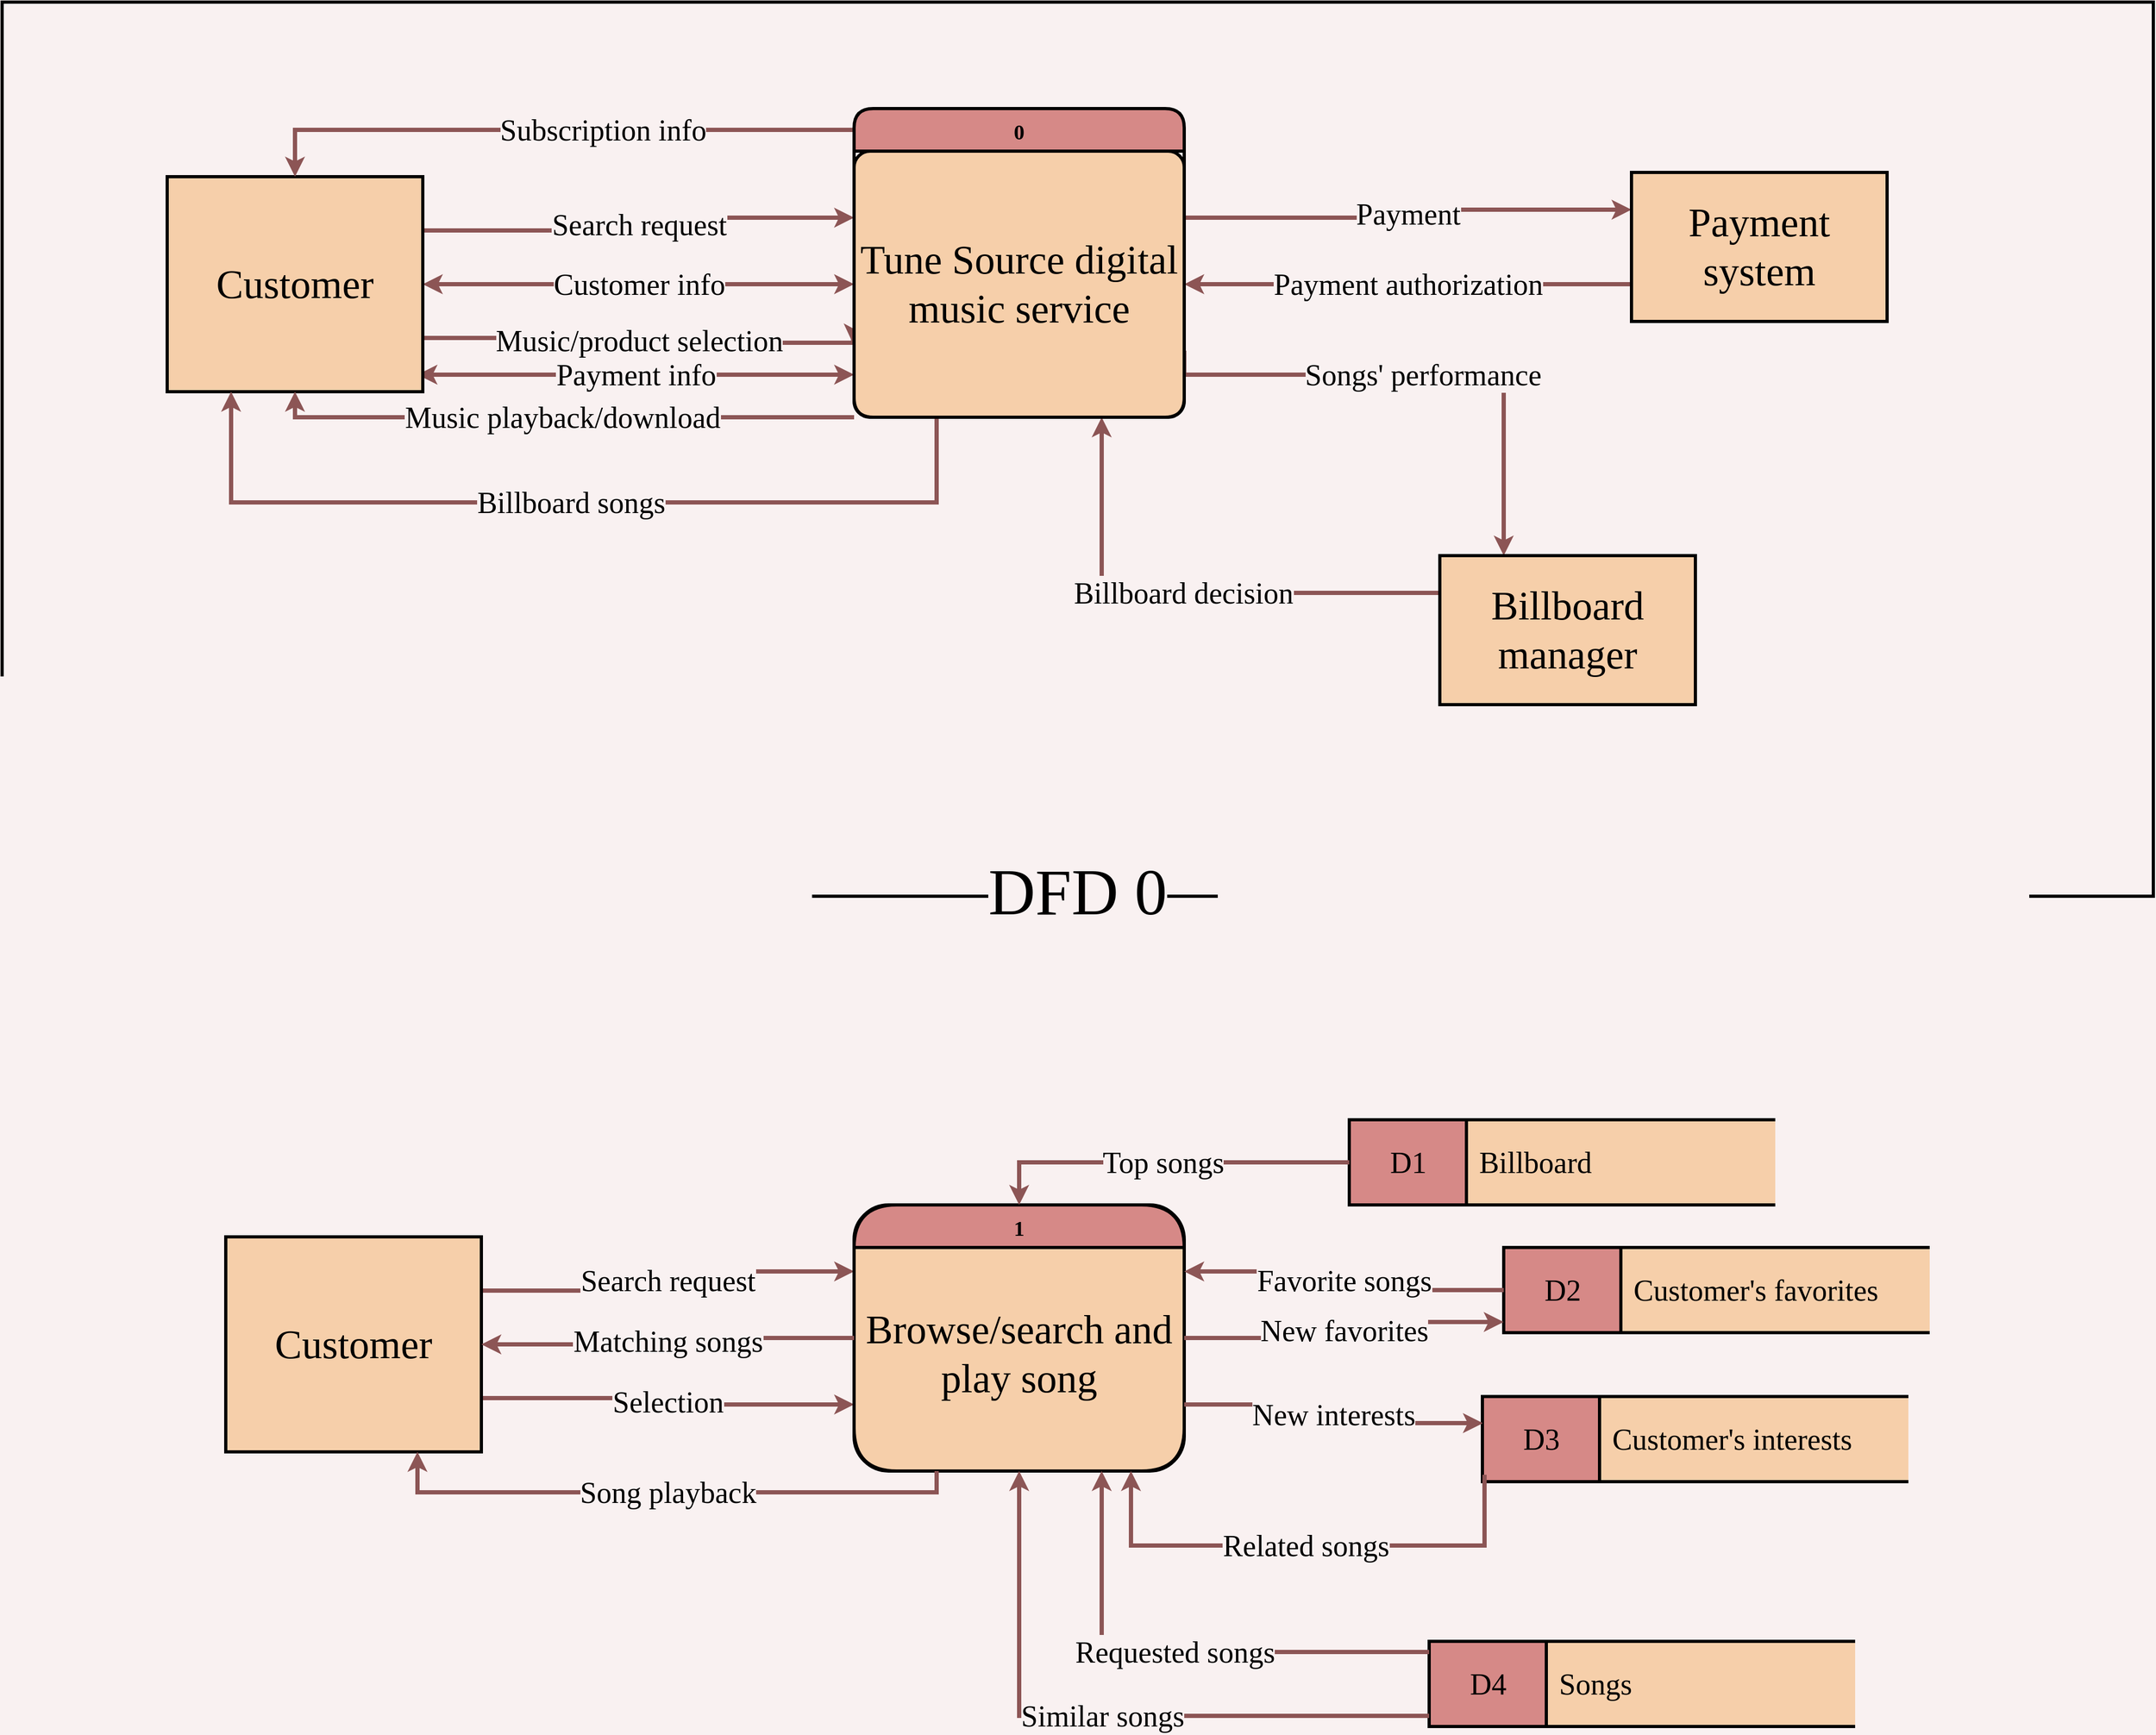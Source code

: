 <mxfile version="19.0.2" type="device"><diagram id="dOKS9UgJ7xeJMAQ9yBs4" name="Page-1"><mxGraphModel dx="4209" dy="1576" grid="1" gridSize="10" guides="1" tooltips="1" connect="1" arrows="1" fold="1" page="1" pageScale="1" pageWidth="850" pageHeight="1100" background="#F9F1F1" math="0" shadow="0"><root><mxCell id="0"/><mxCell id="1" parent="0"/><mxCell id="U1UUHdSYpsaotjeb4_By-18" value="DFD 0" style="rounded=0;whiteSpace=wrap;html=1;shadow=0;glass=0;fontFamily=Inria Sans;fontSource=https%3A%2F%2Ffonts.googleapis.com%2Fcss%3Ffamily%3DInria%2BSans;fontSize=61;strokeWidth=3;fillColor=none;verticalAlign=bottom;spacingTop=13;spacingBottom=-35;labelBackgroundColor=#F9F1F1;" vertex="1" parent="1"><mxGeometry x="-1240" y="180" width="2020" height="840" as="geometry"/></mxCell><mxCell id="U1UUHdSYpsaotjeb4_By-6" value="Search request" style="edgeStyle=orthogonalEdgeStyle;rounded=0;orthogonalLoop=1;jettySize=auto;html=1;exitX=1;exitY=0.25;exitDx=0;exitDy=0;entryX=0;entryY=0.25;entryDx=0;entryDy=0;fontFamily=Inria Sans;fontSource=https%3A%2F%2Ffonts.googleapis.com%2Fcss%3Ffamily%3DInria%2BSans;fontSize=28;fillColor=#ffe6cc;strokeColor=#8C5555;labelBackgroundColor=#F9F1F1;strokeWidth=4;" edge="1" parent="1" source="U1UUHdSYpsaotjeb4_By-1" target="U1UUHdSYpsaotjeb4_By-2"><mxGeometry relative="1" as="geometry"/></mxCell><mxCell id="U1UUHdSYpsaotjeb4_By-7" value="Music/product selection" style="edgeStyle=orthogonalEdgeStyle;rounded=0;orthogonalLoop=1;jettySize=auto;html=1;exitX=1;exitY=0.75;exitDx=0;exitDy=0;entryX=-0.003;entryY=0.724;entryDx=0;entryDy=0;labelBackgroundColor=#F9F1F1;fontFamily=Inria Sans;fontSource=https%3A%2F%2Ffonts.googleapis.com%2Fcss%3Ffamily%3DInria%2BSans;fontSize=28;strokeColor=#8C5555;strokeWidth=4;entryPerimeter=0;" edge="1" parent="1" source="U1UUHdSYpsaotjeb4_By-1" target="U1UUHdSYpsaotjeb4_By-2"><mxGeometry relative="1" as="geometry"><Array as="points"><mxPoint x="-642" y="496"/><mxPoint x="-642" y="500"/></Array></mxGeometry></mxCell><mxCell id="U1UUHdSYpsaotjeb4_By-8" value="Customer info" style="edgeStyle=orthogonalEdgeStyle;rounded=0;orthogonalLoop=1;jettySize=auto;html=1;entryX=0;entryY=0.5;entryDx=0;entryDy=0;labelBackgroundColor=#F9F1F1;fontFamily=Inria Sans;fontSource=https%3A%2F%2Ffonts.googleapis.com%2Fcss%3Ffamily%3DInria%2BSans;fontSize=28;strokeColor=#8C5555;startArrow=classic;startFill=1;strokeWidth=4;" edge="1" parent="1" source="U1UUHdSYpsaotjeb4_By-1" target="U1UUHdSYpsaotjeb4_By-2"><mxGeometry relative="1" as="geometry"/></mxCell><mxCell id="U1UUHdSYpsaotjeb4_By-9" value="Payment info" style="edgeStyle=orthogonalEdgeStyle;rounded=0;orthogonalLoop=1;jettySize=auto;html=1;entryX=0;entryY=0.84;entryDx=0;entryDy=0;entryPerimeter=0;labelBackgroundColor=#F9F1F1;fontFamily=Inria Sans;fontSource=https%3A%2F%2Ffonts.googleapis.com%2Fcss%3Ffamily%3DInria%2BSans;fontSize=28;strokeColor=#8C5555;startArrow=classic;startFill=1;strokeWidth=4;" edge="1" parent="1" target="U1UUHdSYpsaotjeb4_By-2"><mxGeometry relative="1" as="geometry"><mxPoint x="-850" y="530" as="sourcePoint"/><Array as="points"><mxPoint x="-450" y="530"/><mxPoint x="-450" y="530"/></Array></mxGeometry></mxCell><mxCell id="U1UUHdSYpsaotjeb4_By-1" value="Customer" style="rounded=0;whiteSpace=wrap;html=1;strokeWidth=3;fontFamily=Inria Sans;fontSource=https%3A%2F%2Ffonts.googleapis.com%2Fcss%3Ffamily%3DInria%2BSans;fontSize=38;fillColor=#F6CFAA;shadow=0;glass=0;" vertex="1" parent="1"><mxGeometry x="-1085" y="344" width="240" height="202" as="geometry"/></mxCell><mxCell id="U1UUHdSYpsaotjeb4_By-10" value="Music playback/download" style="edgeStyle=orthogonalEdgeStyle;rounded=0;orthogonalLoop=1;jettySize=auto;html=1;exitX=0;exitY=1;exitDx=0;exitDy=0;entryX=0.5;entryY=1;entryDx=0;entryDy=0;labelBackgroundColor=#F9F1F1;fontFamily=Inria Sans;fontSource=https%3A%2F%2Ffonts.googleapis.com%2Fcss%3Ffamily%3DInria%2BSans;fontSize=28;startArrow=none;startFill=0;strokeColor=#8C5555;labelBorderColor=none;strokeWidth=4;" edge="1" parent="1" source="U1UUHdSYpsaotjeb4_By-2" target="U1UUHdSYpsaotjeb4_By-1"><mxGeometry relative="1" as="geometry"><Array as="points"><mxPoint x="-965" y="570"/></Array></mxGeometry></mxCell><mxCell id="U1UUHdSYpsaotjeb4_By-11" value="Billboard songs" style="edgeStyle=orthogonalEdgeStyle;rounded=0;orthogonalLoop=1;jettySize=auto;html=1;exitX=0.25;exitY=1;exitDx=0;exitDy=0;entryX=0.25;entryY=1;entryDx=0;entryDy=0;labelBackgroundColor=#F9F1F1;labelBorderColor=none;fontFamily=Inria Sans;fontSource=https%3A%2F%2Ffonts.googleapis.com%2Fcss%3Ffamily%3DInria%2BSans;fontSize=28;startArrow=none;startFill=0;strokeColor=#8C5555;strokeWidth=4;" edge="1" parent="1" source="U1UUHdSYpsaotjeb4_By-2" target="U1UUHdSYpsaotjeb4_By-1"><mxGeometry relative="1" as="geometry"><Array as="points"><mxPoint x="-362" y="650"/><mxPoint x="-1025" y="650"/></Array></mxGeometry></mxCell><mxCell id="U1UUHdSYpsaotjeb4_By-12" value="Subscription info" style="edgeStyle=orthogonalEdgeStyle;rounded=0;orthogonalLoop=1;jettySize=auto;html=1;exitX=0.25;exitY=0;exitDx=0;exitDy=0;entryX=0.5;entryY=0;entryDx=0;entryDy=0;labelBackgroundColor=#F9F1F1;labelBorderColor=none;fontFamily=Inria Sans;fontSource=https%3A%2F%2Ffonts.googleapis.com%2Fcss%3Ffamily%3DInria%2BSans;fontSize=28;startArrow=none;startFill=0;strokeColor=#8C5555;strokeWidth=4;" edge="1" parent="1" source="U1UUHdSYpsaotjeb4_By-2" target="U1UUHdSYpsaotjeb4_By-1"><mxGeometry relative="1" as="geometry"/></mxCell><mxCell id="U1UUHdSYpsaotjeb4_By-13" value="Payment" style="edgeStyle=orthogonalEdgeStyle;rounded=0;orthogonalLoop=1;jettySize=auto;html=1;exitX=1;exitY=0.25;exitDx=0;exitDy=0;entryX=0;entryY=0.25;entryDx=0;entryDy=0;labelBackgroundColor=#F9F1F1;labelBorderColor=none;fontFamily=Inria Sans;fontSource=https%3A%2F%2Ffonts.googleapis.com%2Fcss%3Ffamily%3DInria%2BSans;fontSize=28;startArrow=none;startFill=0;strokeColor=#8C5555;strokeWidth=4;" edge="1" parent="1" source="U1UUHdSYpsaotjeb4_By-2" target="U1UUHdSYpsaotjeb4_By-3"><mxGeometry relative="1" as="geometry"/></mxCell><mxCell id="U1UUHdSYpsaotjeb4_By-16" value="Songs' performance" style="edgeStyle=orthogonalEdgeStyle;rounded=0;orthogonalLoop=1;jettySize=auto;html=1;exitX=1;exitY=0.75;exitDx=0;exitDy=0;entryX=0.25;entryY=0;entryDx=0;entryDy=0;labelBackgroundColor=#F9F1F1;labelBorderColor=none;fontFamily=Inria Sans;fontSource=https%3A%2F%2Ffonts.googleapis.com%2Fcss%3Ffamily%3DInria%2BSans;fontSize=28;startArrow=none;startFill=0;strokeColor=#8C5555;strokeWidth=4;" edge="1" parent="1" source="U1UUHdSYpsaotjeb4_By-2" target="U1UUHdSYpsaotjeb4_By-4"><mxGeometry relative="1" as="geometry"><Array as="points"><mxPoint x="-130" y="530"/><mxPoint x="170" y="530"/></Array></mxGeometry></mxCell><mxCell id="U1UUHdSYpsaotjeb4_By-14" value="Payment authorization" style="edgeStyle=orthogonalEdgeStyle;rounded=0;orthogonalLoop=1;jettySize=auto;html=1;exitX=0;exitY=0.75;exitDx=0;exitDy=0;entryX=1;entryY=0.5;entryDx=0;entryDy=0;labelBackgroundColor=#F9F1F1;labelBorderColor=none;fontFamily=Inria Sans;fontSource=https%3A%2F%2Ffonts.googleapis.com%2Fcss%3Ffamily%3DInria%2BSans;fontSize=28;startArrow=none;startFill=0;strokeColor=#8C5555;strokeWidth=4;" edge="1" parent="1" source="U1UUHdSYpsaotjeb4_By-3" target="U1UUHdSYpsaotjeb4_By-2"><mxGeometry relative="1" as="geometry"/></mxCell><mxCell id="U1UUHdSYpsaotjeb4_By-3" value="Payment system" style="rounded=0;whiteSpace=wrap;html=1;strokeWidth=3;fontFamily=Inria Sans;fontSource=https%3A%2F%2Ffonts.googleapis.com%2Fcss%3Ffamily%3DInria%2BSans;fontSize=38;fillColor=#F6CFAA;" vertex="1" parent="1"><mxGeometry x="290" y="340" width="240" height="140" as="geometry"/></mxCell><mxCell id="U1UUHdSYpsaotjeb4_By-15" value="Billboard decision" style="edgeStyle=orthogonalEdgeStyle;rounded=0;orthogonalLoop=1;jettySize=auto;html=1;exitX=0;exitY=0.25;exitDx=0;exitDy=0;entryX=0.75;entryY=1;entryDx=0;entryDy=0;labelBackgroundColor=#F9F1F1;labelBorderColor=none;fontFamily=Inria Sans;fontSource=https%3A%2F%2Ffonts.googleapis.com%2Fcss%3Ffamily%3DInria%2BSans;fontSize=28;startArrow=none;startFill=0;strokeColor=#8C5555;strokeWidth=4;" edge="1" parent="1" source="U1UUHdSYpsaotjeb4_By-4" target="U1UUHdSYpsaotjeb4_By-2"><mxGeometry relative="1" as="geometry"/></mxCell><mxCell id="U1UUHdSYpsaotjeb4_By-4" value="Billboard manager" style="rounded=0;whiteSpace=wrap;html=1;strokeWidth=3;fontFamily=Inria Sans;fontSource=https%3A%2F%2Ffonts.googleapis.com%2Fcss%3Ffamily%3DInria%2BSans;fontSize=38;fillColor=#F6CFAA;" vertex="1" parent="1"><mxGeometry x="110" y="700" width="240" height="140" as="geometry"/></mxCell><mxCell id="U1UUHdSYpsaotjeb4_By-28" value="Search request" style="edgeStyle=orthogonalEdgeStyle;rounded=0;orthogonalLoop=1;jettySize=auto;html=1;exitX=1;exitY=0.25;exitDx=0;exitDy=0;entryX=0;entryY=0.25;entryDx=0;entryDy=0;labelBackgroundColor=#F9F1F1;labelBorderColor=none;fontFamily=Inria Sans;fontSource=https%3A%2F%2Ffonts.googleapis.com%2Fcss%3Ffamily%3DInria%2BSans;fontSize=28;startArrow=none;startFill=0;strokeColor=#8C5555;strokeWidth=4;" edge="1" parent="1" source="U1UUHdSYpsaotjeb4_By-17" target="U1UUHdSYpsaotjeb4_By-27"><mxGeometry x="0.002" relative="1" as="geometry"><mxPoint as="offset"/></mxGeometry></mxCell><mxCell id="U1UUHdSYpsaotjeb4_By-30" value="Selection" style="edgeStyle=orthogonalEdgeStyle;rounded=0;orthogonalLoop=1;jettySize=auto;html=1;exitX=1;exitY=0.75;exitDx=0;exitDy=0;entryX=0;entryY=0.75;entryDx=0;entryDy=0;labelBackgroundColor=#F9F1F1;labelBorderColor=none;fontFamily=Inria Sans;fontSource=https%3A%2F%2Ffonts.googleapis.com%2Fcss%3Ffamily%3DInria%2BSans;fontSize=28;startArrow=none;startFill=0;strokeColor=#8C5555;strokeWidth=4;" edge="1" parent="1" source="U1UUHdSYpsaotjeb4_By-17" target="U1UUHdSYpsaotjeb4_By-27"><mxGeometry relative="1" as="geometry"/></mxCell><mxCell id="U1UUHdSYpsaotjeb4_By-17" value="Customer" style="rounded=0;whiteSpace=wrap;html=1;strokeWidth=3;fontFamily=Inria Sans;fontSource=https%3A%2F%2Ffonts.googleapis.com%2Fcss%3Ffamily%3DInria%2BSans;fontSize=38;fillColor=#F6CFAA;shadow=0;glass=0;" vertex="1" parent="1"><mxGeometry x="-1030" y="1340" width="240" height="202" as="geometry"/></mxCell><mxCell id="U1UUHdSYpsaotjeb4_By-23" value="" style="group" vertex="1" connectable="0" parent="1"><mxGeometry x="-440" y="280" width="310" height="290" as="geometry"/></mxCell><mxCell id="U1UUHdSYpsaotjeb4_By-2" value="&lt;font face=&quot;Inria Sans&quot;&gt;Tune Source digital music service&lt;/font&gt;" style="rounded=1;whiteSpace=wrap;html=1;fontSize=38;strokeWidth=3;fillColor=#F6CFAA;container=0;arcSize=6;" vertex="1" parent="U1UUHdSYpsaotjeb4_By-23"><mxGeometry y="40" width="310" height="250" as="geometry"><mxRectangle x="-440" y="320" width="570" height="50" as="alternateBounds"/></mxGeometry></mxCell><mxCell id="U1UUHdSYpsaotjeb4_By-22" value="0" style="swimlane;rounded=1;shadow=0;glass=0;labelBackgroundColor=none;fontFamily=Inria Sans;fontSource=https%3A%2F%2Ffonts.googleapis.com%2Fcss%3Ffamily%3DInria%2BSans;fontSize=20;strokeWidth=3;fillColor=#D68987;startSize=40;labelBorderColor=none;" vertex="1" parent="U1UUHdSYpsaotjeb4_By-23"><mxGeometry width="310" height="290" as="geometry"/></mxCell><mxCell id="U1UUHdSYpsaotjeb4_By-25" value="" style="group;fontSize=13;" vertex="1" connectable="0" parent="1"><mxGeometry x="-440" y="1270" width="310" height="290" as="geometry"/></mxCell><mxCell id="U1UUHdSYpsaotjeb4_By-26" value="&lt;font face=&quot;Inria Sans&quot;&gt;Browse/search and play song&lt;/font&gt;" style="rounded=1;whiteSpace=wrap;html=1;fontSize=38;strokeWidth=3;fillColor=#F6CFAA;container=0;arcSize=13;spacingTop=30;" vertex="1" parent="U1UUHdSYpsaotjeb4_By-25"><mxGeometry y="40" width="310" height="250" as="geometry"><mxRectangle x="-440" y="320" width="570" height="50" as="alternateBounds"/></mxGeometry></mxCell><mxCell id="U1UUHdSYpsaotjeb4_By-27" value="1" style="swimlane;rounded=1;shadow=0;glass=0;labelBackgroundColor=none;fontFamily=Inria Sans;fontSource=https%3A%2F%2Ffonts.googleapis.com%2Fcss%3Ffamily%3DInria%2BSans;fontSize=20;strokeWidth=3;fillColor=#D68987;startSize=40;labelBorderColor=none;arcSize=35;" vertex="1" parent="U1UUHdSYpsaotjeb4_By-25"><mxGeometry y="40" width="310" height="250" as="geometry"/></mxCell><mxCell id="U1UUHdSYpsaotjeb4_By-29" value="Matching songs" style="edgeStyle=orthogonalEdgeStyle;rounded=0;orthogonalLoop=1;jettySize=auto;html=1;exitX=0;exitY=0.5;exitDx=0;exitDy=0;entryX=1;entryY=0.5;entryDx=0;entryDy=0;labelBackgroundColor=#F9F1F1;labelBorderColor=none;fontFamily=Inria Sans;fontSource=https%3A%2F%2Ffonts.googleapis.com%2Fcss%3Ffamily%3DInria%2BSans;fontSize=28;startArrow=none;startFill=0;strokeColor=#8C5555;strokeWidth=4;" edge="1" parent="1" source="U1UUHdSYpsaotjeb4_By-27" target="U1UUHdSYpsaotjeb4_By-17"><mxGeometry relative="1" as="geometry"/></mxCell><mxCell id="U1UUHdSYpsaotjeb4_By-31" value="Song playback" style="edgeStyle=orthogonalEdgeStyle;rounded=0;orthogonalLoop=1;jettySize=auto;html=1;exitX=0.25;exitY=1;exitDx=0;exitDy=0;entryX=0.75;entryY=1;entryDx=0;entryDy=0;labelBackgroundColor=#F9F1F1;labelBorderColor=none;fontFamily=Inria Sans;fontSource=https%3A%2F%2Ffonts.googleapis.com%2Fcss%3Ffamily%3DInria%2BSans;fontSize=28;startArrow=none;startFill=0;strokeColor=#8C5555;strokeWidth=4;" edge="1" parent="1" source="U1UUHdSYpsaotjeb4_By-27" target="U1UUHdSYpsaotjeb4_By-17"><mxGeometry relative="1" as="geometry"/></mxCell><mxCell id="U1UUHdSYpsaotjeb4_By-43" value="" style="group" vertex="1" connectable="0" parent="1"><mxGeometry x="25" y="1230" width="400" height="80" as="geometry"/></mxCell><mxCell id="U1UUHdSYpsaotjeb4_By-41" value="Billboard" style="verticalLabelPosition=middle;verticalAlign=middle;html=1;shape=mxgraph.basic.rect;fillColor2=none;strokeWidth=3;size=13.18;indent=0;rounded=1;shadow=0;glass=0;labelBackgroundColor=none;labelBorderColor=none;fontFamily=Inria Sans;fontSource=https%3A%2F%2Ffonts.googleapis.com%2Fcss%3Ffamily%3DInria%2BSans;fontSize=28;fillColor=#F6CFAA;right=0;labelPosition=center;align=left;spacingLeft=120;" vertex="1" parent="U1UUHdSYpsaotjeb4_By-43"><mxGeometry width="400" height="80" as="geometry"/></mxCell><mxCell id="U1UUHdSYpsaotjeb4_By-42" value="D1" style="verticalLabelPosition=middle;verticalAlign=middle;html=1;shape=mxgraph.basic.rect;fillColor2=none;strokeWidth=3;size=13.18;indent=0;rounded=1;shadow=0;glass=0;labelBackgroundColor=none;labelBorderColor=none;fontFamily=Inria Sans;fontSource=https%3A%2F%2Ffonts.googleapis.com%2Fcss%3Ffamily%3DInria%2BSans;fontSize=28;fillColor=#D68987;right=1;labelPosition=center;align=center;" vertex="1" parent="U1UUHdSYpsaotjeb4_By-43"><mxGeometry width="110" height="80" as="geometry"/></mxCell><mxCell id="U1UUHdSYpsaotjeb4_By-44" value="Top songs" style="edgeStyle=orthogonalEdgeStyle;rounded=0;orthogonalLoop=1;jettySize=auto;html=1;entryX=0.5;entryY=0;entryDx=0;entryDy=0;labelBackgroundColor=#F9F1F1;labelBorderColor=none;fontFamily=Inria Sans;fontSource=https%3A%2F%2Ffonts.googleapis.com%2Fcss%3Ffamily%3DInria%2BSans;fontSize=28;startArrow=none;startFill=0;strokeColor=#8C5555;strokeWidth=4;" edge="1" parent="1" source="U1UUHdSYpsaotjeb4_By-42" target="U1UUHdSYpsaotjeb4_By-27"><mxGeometry relative="1" as="geometry"/></mxCell><mxCell id="U1UUHdSYpsaotjeb4_By-45" value="F" style="group" vertex="1" connectable="0" parent="1"><mxGeometry x="170" y="1350" width="400" height="80" as="geometry"/></mxCell><mxCell id="U1UUHdSYpsaotjeb4_By-46" value="Customer's favorites" style="verticalLabelPosition=middle;verticalAlign=middle;html=1;shape=mxgraph.basic.rect;fillColor2=none;strokeWidth=3;size=13.18;indent=0;rounded=1;shadow=0;glass=0;labelBackgroundColor=none;labelBorderColor=none;fontFamily=Inria Sans;fontSource=https%3A%2F%2Ffonts.googleapis.com%2Fcss%3Ffamily%3DInria%2BSans;fontSize=28;fillColor=#F6CFAA;right=0;labelPosition=center;align=left;spacingLeft=120;" vertex="1" parent="U1UUHdSYpsaotjeb4_By-45"><mxGeometry width="400" height="80" as="geometry"/></mxCell><mxCell id="U1UUHdSYpsaotjeb4_By-47" value="D2" style="verticalLabelPosition=middle;verticalAlign=middle;html=1;shape=mxgraph.basic.rect;fillColor2=none;strokeWidth=3;size=13.18;indent=0;rounded=1;shadow=0;glass=0;labelBackgroundColor=none;labelBorderColor=none;fontFamily=Inria Sans;fontSource=https%3A%2F%2Ffonts.googleapis.com%2Fcss%3Ffamily%3DInria%2BSans;fontSize=28;fillColor=#D68987;right=1;labelPosition=center;align=center;" vertex="1" parent="U1UUHdSYpsaotjeb4_By-45"><mxGeometry width="110" height="80" as="geometry"/></mxCell><mxCell id="U1UUHdSYpsaotjeb4_By-48" value="Favorite songs" style="edgeStyle=orthogonalEdgeStyle;rounded=0;orthogonalLoop=1;jettySize=auto;html=1;entryX=1;entryY=0.25;entryDx=0;entryDy=0;labelBackgroundColor=#F9F1F1;labelBorderColor=none;fontFamily=Inria Sans;fontSource=https%3A%2F%2Ffonts.googleapis.com%2Fcss%3Ffamily%3DInria%2BSans;fontSize=28;startArrow=none;startFill=0;strokeColor=#8C5555;strokeWidth=4;" edge="1" parent="1" source="U1UUHdSYpsaotjeb4_By-47" target="U1UUHdSYpsaotjeb4_By-27"><mxGeometry relative="1" as="geometry"/></mxCell><mxCell id="U1UUHdSYpsaotjeb4_By-49" value="New favorites" style="edgeStyle=orthogonalEdgeStyle;rounded=0;orthogonalLoop=1;jettySize=auto;html=1;exitX=1;exitY=0.5;exitDx=0;exitDy=0;entryX=0;entryY=0.875;entryDx=0;entryDy=0;entryPerimeter=0;labelBackgroundColor=#F9F1F1;labelBorderColor=none;fontFamily=Inria Sans;fontSource=https%3A%2F%2Ffonts.googleapis.com%2Fcss%3Ffamily%3DInria%2BSans;fontSize=28;startArrow=none;startFill=0;strokeColor=#8C5555;strokeWidth=4;" edge="1" parent="1" source="U1UUHdSYpsaotjeb4_By-27" target="U1UUHdSYpsaotjeb4_By-47"><mxGeometry relative="1" as="geometry"/></mxCell><mxCell id="U1UUHdSYpsaotjeb4_By-50" value="F" style="group" vertex="1" connectable="0" parent="1"><mxGeometry x="150" y="1490" width="400" height="80" as="geometry"/></mxCell><mxCell id="U1UUHdSYpsaotjeb4_By-51" value="Customer's interests" style="verticalLabelPosition=middle;verticalAlign=middle;html=1;shape=mxgraph.basic.rect;fillColor2=none;strokeWidth=3;size=13.18;indent=0;rounded=1;shadow=0;glass=0;labelBackgroundColor=none;labelBorderColor=none;fontFamily=Inria Sans;fontSource=https%3A%2F%2Ffonts.googleapis.com%2Fcss%3Ffamily%3DInria%2BSans;fontSize=28;fillColor=#F6CFAA;right=0;labelPosition=center;align=left;spacingLeft=120;" vertex="1" parent="U1UUHdSYpsaotjeb4_By-50"><mxGeometry width="400" height="80" as="geometry"/></mxCell><mxCell id="U1UUHdSYpsaotjeb4_By-52" value="D3" style="verticalLabelPosition=middle;verticalAlign=middle;html=1;shape=mxgraph.basic.rect;fillColor2=none;strokeWidth=3;size=13.18;indent=0;rounded=1;shadow=0;glass=0;labelBackgroundColor=none;labelBorderColor=none;fontFamily=Inria Sans;fontSource=https%3A%2F%2Ffonts.googleapis.com%2Fcss%3Ffamily%3DInria%2BSans;fontSize=28;fillColor=#D68987;right=1;labelPosition=center;align=center;" vertex="1" parent="U1UUHdSYpsaotjeb4_By-50"><mxGeometry width="110" height="80" as="geometry"/></mxCell><mxCell id="U1UUHdSYpsaotjeb4_By-54" value="New interests" style="edgeStyle=orthogonalEdgeStyle;rounded=0;orthogonalLoop=1;jettySize=auto;html=1;exitX=1;exitY=0.75;exitDx=0;exitDy=0;entryX=0.004;entryY=0.313;entryDx=0;entryDy=0;entryPerimeter=0;labelBackgroundColor=#F9F1F1;labelBorderColor=none;fontFamily=Inria Sans;fontSource=https%3A%2F%2Ffonts.googleapis.com%2Fcss%3Ffamily%3DInria%2BSans;fontSize=28;startArrow=none;startFill=0;strokeColor=#8C5555;strokeWidth=4;" edge="1" parent="1" source="U1UUHdSYpsaotjeb4_By-27" target="U1UUHdSYpsaotjeb4_By-52"><mxGeometry relative="1" as="geometry"/></mxCell><mxCell id="U1UUHdSYpsaotjeb4_By-55" value="Related songs" style="edgeStyle=orthogonalEdgeStyle;rounded=0;orthogonalLoop=1;jettySize=auto;html=1;labelBackgroundColor=#F9F1F1;labelBorderColor=none;fontFamily=Inria Sans;fontSource=https%3A%2F%2Ffonts.googleapis.com%2Fcss%3Ffamily%3DInria%2BSans;fontSize=28;startArrow=none;startFill=0;strokeColor=#8C5555;strokeWidth=4;exitX=0.018;exitY=0.918;exitDx=0;exitDy=0;exitPerimeter=0;" edge="1" parent="1" source="U1UUHdSYpsaotjeb4_By-52" target="U1UUHdSYpsaotjeb4_By-26"><mxGeometry relative="1" as="geometry"><Array as="points"><mxPoint x="152" y="1630"/><mxPoint x="-180" y="1630"/></Array></mxGeometry></mxCell><mxCell id="U1UUHdSYpsaotjeb4_By-56" value="F" style="group" vertex="1" connectable="0" parent="1"><mxGeometry x="100" y="1720" width="400" height="80" as="geometry"/></mxCell><mxCell id="U1UUHdSYpsaotjeb4_By-57" value="Songs" style="verticalLabelPosition=middle;verticalAlign=middle;html=1;shape=mxgraph.basic.rect;fillColor2=none;strokeWidth=3;size=13.18;indent=0;rounded=1;shadow=0;glass=0;labelBackgroundColor=none;labelBorderColor=none;fontFamily=Inria Sans;fontSource=https%3A%2F%2Ffonts.googleapis.com%2Fcss%3Ffamily%3DInria%2BSans;fontSize=28;fillColor=#F6CFAA;right=0;labelPosition=center;align=left;spacingLeft=120;" vertex="1" parent="U1UUHdSYpsaotjeb4_By-56"><mxGeometry width="400" height="80" as="geometry"/></mxCell><mxCell id="U1UUHdSYpsaotjeb4_By-58" value="D4" style="verticalLabelPosition=middle;verticalAlign=middle;html=1;shape=mxgraph.basic.rect;fillColor2=none;strokeWidth=3;size=13.18;indent=0;rounded=1;shadow=0;glass=0;labelBackgroundColor=none;labelBorderColor=none;fontFamily=Inria Sans;fontSource=https%3A%2F%2Ffonts.googleapis.com%2Fcss%3Ffamily%3DInria%2BSans;fontSize=28;fillColor=#D68987;right=1;labelPosition=center;align=center;" vertex="1" parent="U1UUHdSYpsaotjeb4_By-56"><mxGeometry width="110" height="80" as="geometry"/></mxCell><mxCell id="U1UUHdSYpsaotjeb4_By-59" value="Requested songs" style="edgeStyle=orthogonalEdgeStyle;rounded=0;orthogonalLoop=1;jettySize=auto;html=1;entryX=0.75;entryY=1;entryDx=0;entryDy=0;labelBackgroundColor=#F9F1F1;labelBorderColor=none;fontFamily=Inria Sans;fontSource=https%3A%2F%2Ffonts.googleapis.com%2Fcss%3Ffamily%3DInria%2BSans;fontSize=28;startArrow=none;startFill=0;strokeColor=#8C5555;strokeWidth=4;" edge="1" parent="1" source="U1UUHdSYpsaotjeb4_By-58" target="U1UUHdSYpsaotjeb4_By-27"><mxGeometry relative="1" as="geometry"><Array as="points"><mxPoint x="-207" y="1730"/></Array></mxGeometry></mxCell><mxCell id="U1UUHdSYpsaotjeb4_By-60" value="Similar songs" style="edgeStyle=orthogonalEdgeStyle;rounded=0;orthogonalLoop=1;jettySize=auto;html=1;entryX=0.5;entryY=1;entryDx=0;entryDy=0;labelBackgroundColor=#F9F1F1;labelBorderColor=none;fontFamily=Inria Sans;fontSource=https%3A%2F%2Ffonts.googleapis.com%2Fcss%3Ffamily%3DInria%2BSans;fontSize=28;startArrow=none;startFill=0;strokeColor=#8C5555;strokeWidth=4;" edge="1" parent="1" source="U1UUHdSYpsaotjeb4_By-58" target="U1UUHdSYpsaotjeb4_By-27"><mxGeometry relative="1" as="geometry"><Array as="points"><mxPoint x="-285" y="1790"/></Array></mxGeometry></mxCell></root></mxGraphModel></diagram></mxfile>